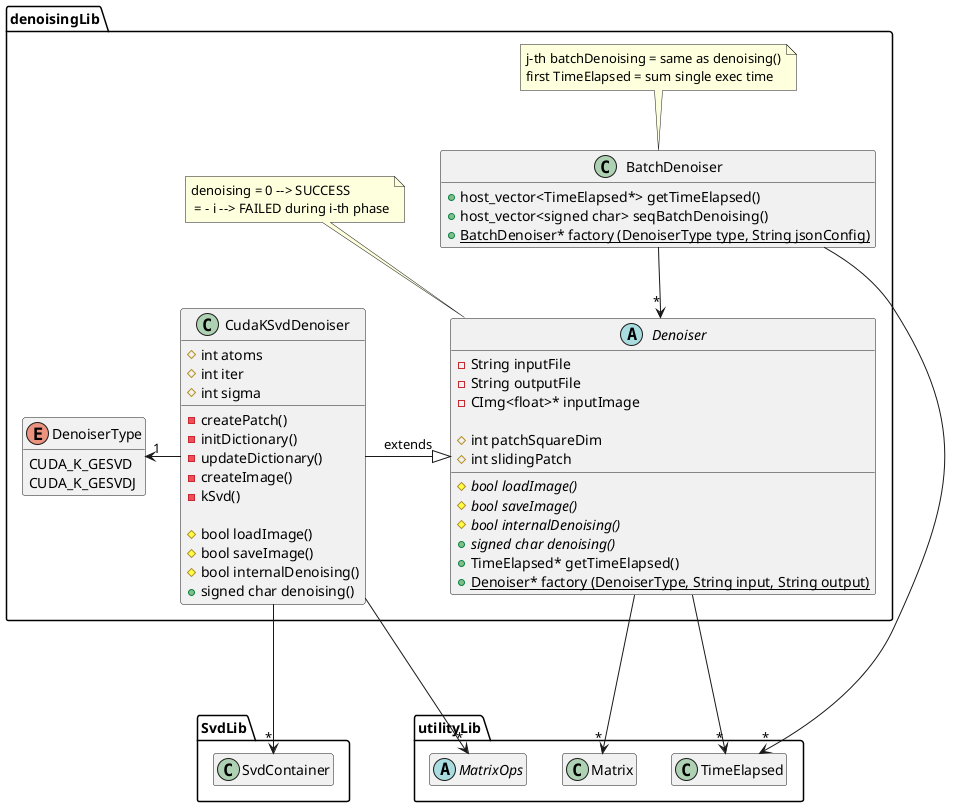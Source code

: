 @startuml DenoisingDiagram

package denoisingLib{

    enum DenoiserType{
            CUDA_K_GESVD
            CUDA_K_GESVDJ
    }

    abstract class Denoiser{
        - String inputFile
        - String outputFile
        - CImg<float>* inputImage

        # int patchSquareDim
        # int slidingPatch

        {abstract} # bool loadImage()
        {abstract} # bool saveImage()
        {abstract} # bool internalDenoising()
        {abstract} + signed char denoising()
        + TimeElapsed* getTimeElapsed()
        {static} + Denoiser* factory (DenoiserType, String input, String output)
    }

    note top: denoising = 0 --> SUCCESS\n = - i --> FAILED during i-th phase 

    class CudaKSvdDenoiser{
        # int atoms
        # int iter
        # int sigma
        
        - createPatch()
        - initDictionary()
        - updateDictionary()
        - createImage()
        - kSvd()
        
        # bool loadImage()
        # bool saveImage()
        # bool internalDenoising()
        + signed char denoising()
    }

    class BatchDenoiser{
        + host_vector<TimeElapsed*> getTimeElapsed() 
        + host_vector<signed char> seqBatchDenoising()
        {static} + BatchDenoiser* factory (DenoiserType type, String jsonConfig)
    }

    note top: j-th batchDenoising = same as denoising()\nfirst TimeElapsed = sum single exec time 


    CudaKSvdDenoiser -|> Denoiser : extends
    DenoiserType "1"<- CudaKSvdDenoiser
    BatchDenoiser --> "*" Denoiser

    hide BatchDenoiser fields
    hide DenoiserType methods
}

package utilityLib{
    class Matrix
    class TimeElapsed
    class Matrix
    abstract class MatrixOps

    hide Matrix fields
    hide Matrix methods

    hide TimeElapsed fields
    hide TimeElapsed methods

    hide MatrixOps fields
    hide MatrixOps methods
}

package SvdLib{
    class SvdContainer

    hide SvdContainer fields
    hide SvdContainer methods
}

BatchDenoiser ---> "*" TimeElapsed
Denoiser ---> "*" TimeElapsed
Denoiser ---> "*" Matrix
CudaKSvdDenoiser ---> "*" MatrixOps
CudaKSvdDenoiser ---> "*" SvdContainer

@enduml